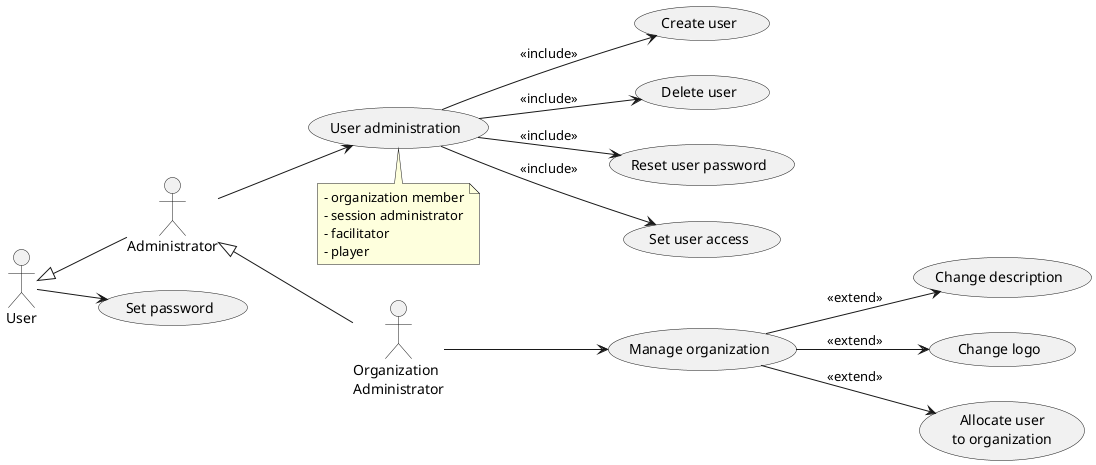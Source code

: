 @startuml
left to right direction

"Organization\nAdministrator" as OA
User <|-- Administrator
Administrator <|-- OA

User --> (Set password)

Administrator --> (User administration)
note bottom
  - organization member
  - session administrator
  - facilitator
  - player
end note

(User administration) --> (Create user) : << include >>
(User administration) --> (Delete user) : << include >>
(User administration) --> (Reset user password) : << include >>
(User administration) --> (Set user access) : << include >>

OA --> (Manage organization)
(Manage organization) --> (Change description) : << extend >>
(Manage organization) --> (Change logo) : << extend >>
(Manage organization) --> (Allocate user\nto organization) : << extend >>

@enduml
